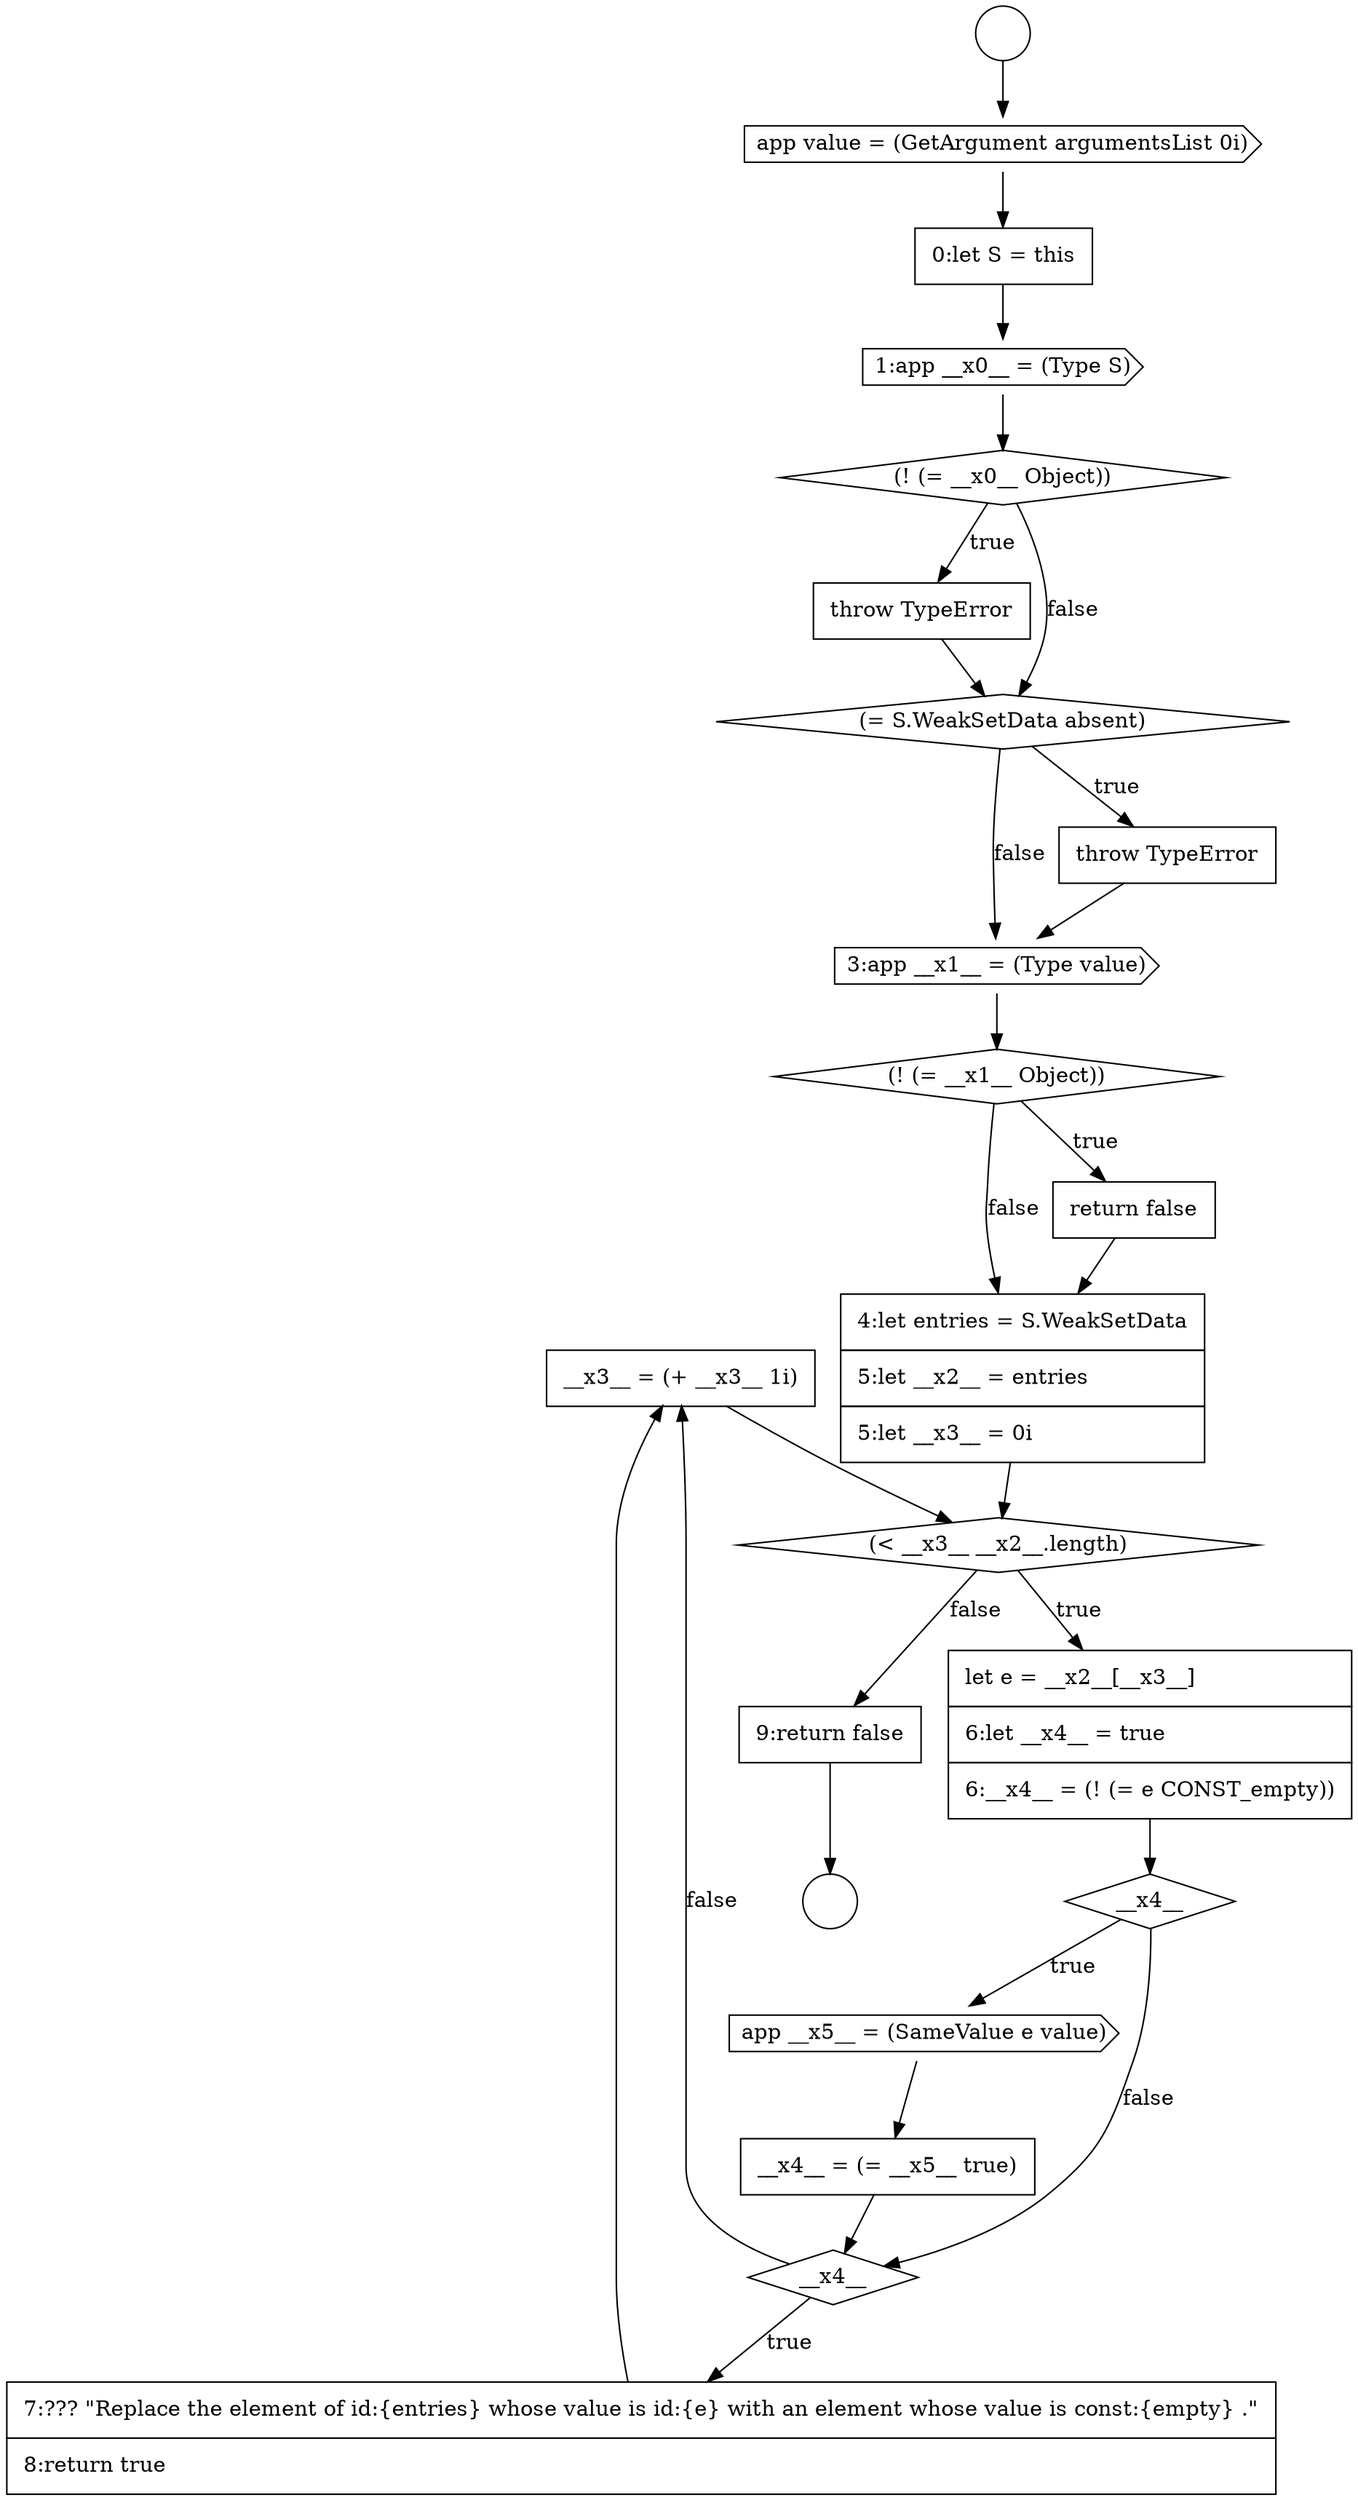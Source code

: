 digraph {
  node14937 [shape=none, margin=0, label=<<font color="black">
    <table border="0" cellborder="1" cellspacing="0" cellpadding="10">
      <tr><td align="left">__x3__ = (+ __x3__ 1i)</td></tr>
    </table>
  </font>> color="black" fillcolor="white" style=filled]
  node14927 [shape=diamond, label=<<font color="black">(! (= __x1__ Object))</font>> color="black" fillcolor="white" style=filled]
  node14923 [shape=none, margin=0, label=<<font color="black">
    <table border="0" cellborder="1" cellspacing="0" cellpadding="10">
      <tr><td align="left">throw TypeError</td></tr>
    </table>
  </font>> color="black" fillcolor="white" style=filled]
  node14936 [shape=none, margin=0, label=<<font color="black">
    <table border="0" cellborder="1" cellspacing="0" cellpadding="10">
      <tr><td align="left">7:??? &quot;Replace the element of id:{entries} whose value is id:{e} with an element whose value is const:{empty} .&quot;</td></tr>
      <tr><td align="left">8:return true</td></tr>
    </table>
  </font>> color="black" fillcolor="white" style=filled]
  node14917 [shape=circle label=" " color="black" fillcolor="white" style=filled]
  node14921 [shape=cds, label=<<font color="black">1:app __x0__ = (Type S)</font>> color="black" fillcolor="white" style=filled]
  node14926 [shape=cds, label=<<font color="black">3:app __x1__ = (Type value)</font>> color="black" fillcolor="white" style=filled]
  node14929 [shape=none, margin=0, label=<<font color="black">
    <table border="0" cellborder="1" cellspacing="0" cellpadding="10">
      <tr><td align="left">4:let entries = S.WeakSetData</td></tr>
      <tr><td align="left">5:let __x2__ = entries</td></tr>
      <tr><td align="left">5:let __x3__ = 0i</td></tr>
    </table>
  </font>> color="black" fillcolor="white" style=filled]
  node14918 [shape=circle label=" " color="black" fillcolor="white" style=filled]
  node14933 [shape=cds, label=<<font color="black">app __x5__ = (SameValue e value)</font>> color="black" fillcolor="white" style=filled]
  node14934 [shape=none, margin=0, label=<<font color="black">
    <table border="0" cellborder="1" cellspacing="0" cellpadding="10">
      <tr><td align="left">__x4__ = (= __x5__ true)</td></tr>
    </table>
  </font>> color="black" fillcolor="white" style=filled]
  node14919 [shape=cds, label=<<font color="black">app value = (GetArgument argumentsList 0i)</font>> color="black" fillcolor="white" style=filled]
  node14928 [shape=none, margin=0, label=<<font color="black">
    <table border="0" cellborder="1" cellspacing="0" cellpadding="10">
      <tr><td align="left">return false</td></tr>
    </table>
  </font>> color="black" fillcolor="white" style=filled]
  node14924 [shape=diamond, label=<<font color="black">(= S.WeakSetData absent)</font>> color="black" fillcolor="white" style=filled]
  node14935 [shape=diamond, label=<<font color="black">__x4__</font>> color="black" fillcolor="white" style=filled]
  node14920 [shape=none, margin=0, label=<<font color="black">
    <table border="0" cellborder="1" cellspacing="0" cellpadding="10">
      <tr><td align="left">0:let S = this</td></tr>
    </table>
  </font>> color="black" fillcolor="white" style=filled]
  node14922 [shape=diamond, label=<<font color="black">(! (= __x0__ Object))</font>> color="black" fillcolor="white" style=filled]
  node14932 [shape=diamond, label=<<font color="black">__x4__</font>> color="black" fillcolor="white" style=filled]
  node14925 [shape=none, margin=0, label=<<font color="black">
    <table border="0" cellborder="1" cellspacing="0" cellpadding="10">
      <tr><td align="left">throw TypeError</td></tr>
    </table>
  </font>> color="black" fillcolor="white" style=filled]
  node14930 [shape=diamond, label=<<font color="black">(&lt; __x3__ __x2__.length)</font>> color="black" fillcolor="white" style=filled]
  node14938 [shape=none, margin=0, label=<<font color="black">
    <table border="0" cellborder="1" cellspacing="0" cellpadding="10">
      <tr><td align="left">9:return false</td></tr>
    </table>
  </font>> color="black" fillcolor="white" style=filled]
  node14931 [shape=none, margin=0, label=<<font color="black">
    <table border="0" cellborder="1" cellspacing="0" cellpadding="10">
      <tr><td align="left">let e = __x2__[__x3__]</td></tr>
      <tr><td align="left">6:let __x4__ = true</td></tr>
      <tr><td align="left">6:__x4__ = (! (= e CONST_empty))</td></tr>
    </table>
  </font>> color="black" fillcolor="white" style=filled]
  node14935 -> node14936 [label=<<font color="black">true</font>> color="black"]
  node14935 -> node14937 [label=<<font color="black">false</font>> color="black"]
  node14925 -> node14926 [ color="black"]
  node14928 -> node14929 [ color="black"]
  node14921 -> node14922 [ color="black"]
  node14933 -> node14934 [ color="black"]
  node14922 -> node14923 [label=<<font color="black">true</font>> color="black"]
  node14922 -> node14924 [label=<<font color="black">false</font>> color="black"]
  node14919 -> node14920 [ color="black"]
  node14937 -> node14930 [ color="black"]
  node14932 -> node14933 [label=<<font color="black">true</font>> color="black"]
  node14932 -> node14935 [label=<<font color="black">false</font>> color="black"]
  node14926 -> node14927 [ color="black"]
  node14936 -> node14937 [ color="black"]
  node14930 -> node14931 [label=<<font color="black">true</font>> color="black"]
  node14930 -> node14938 [label=<<font color="black">false</font>> color="black"]
  node14924 -> node14925 [label=<<font color="black">true</font>> color="black"]
  node14924 -> node14926 [label=<<font color="black">false</font>> color="black"]
  node14929 -> node14930 [ color="black"]
  node14920 -> node14921 [ color="black"]
  node14927 -> node14928 [label=<<font color="black">true</font>> color="black"]
  node14927 -> node14929 [label=<<font color="black">false</font>> color="black"]
  node14923 -> node14924 [ color="black"]
  node14931 -> node14932 [ color="black"]
  node14938 -> node14918 [ color="black"]
  node14934 -> node14935 [ color="black"]
  node14917 -> node14919 [ color="black"]
}
